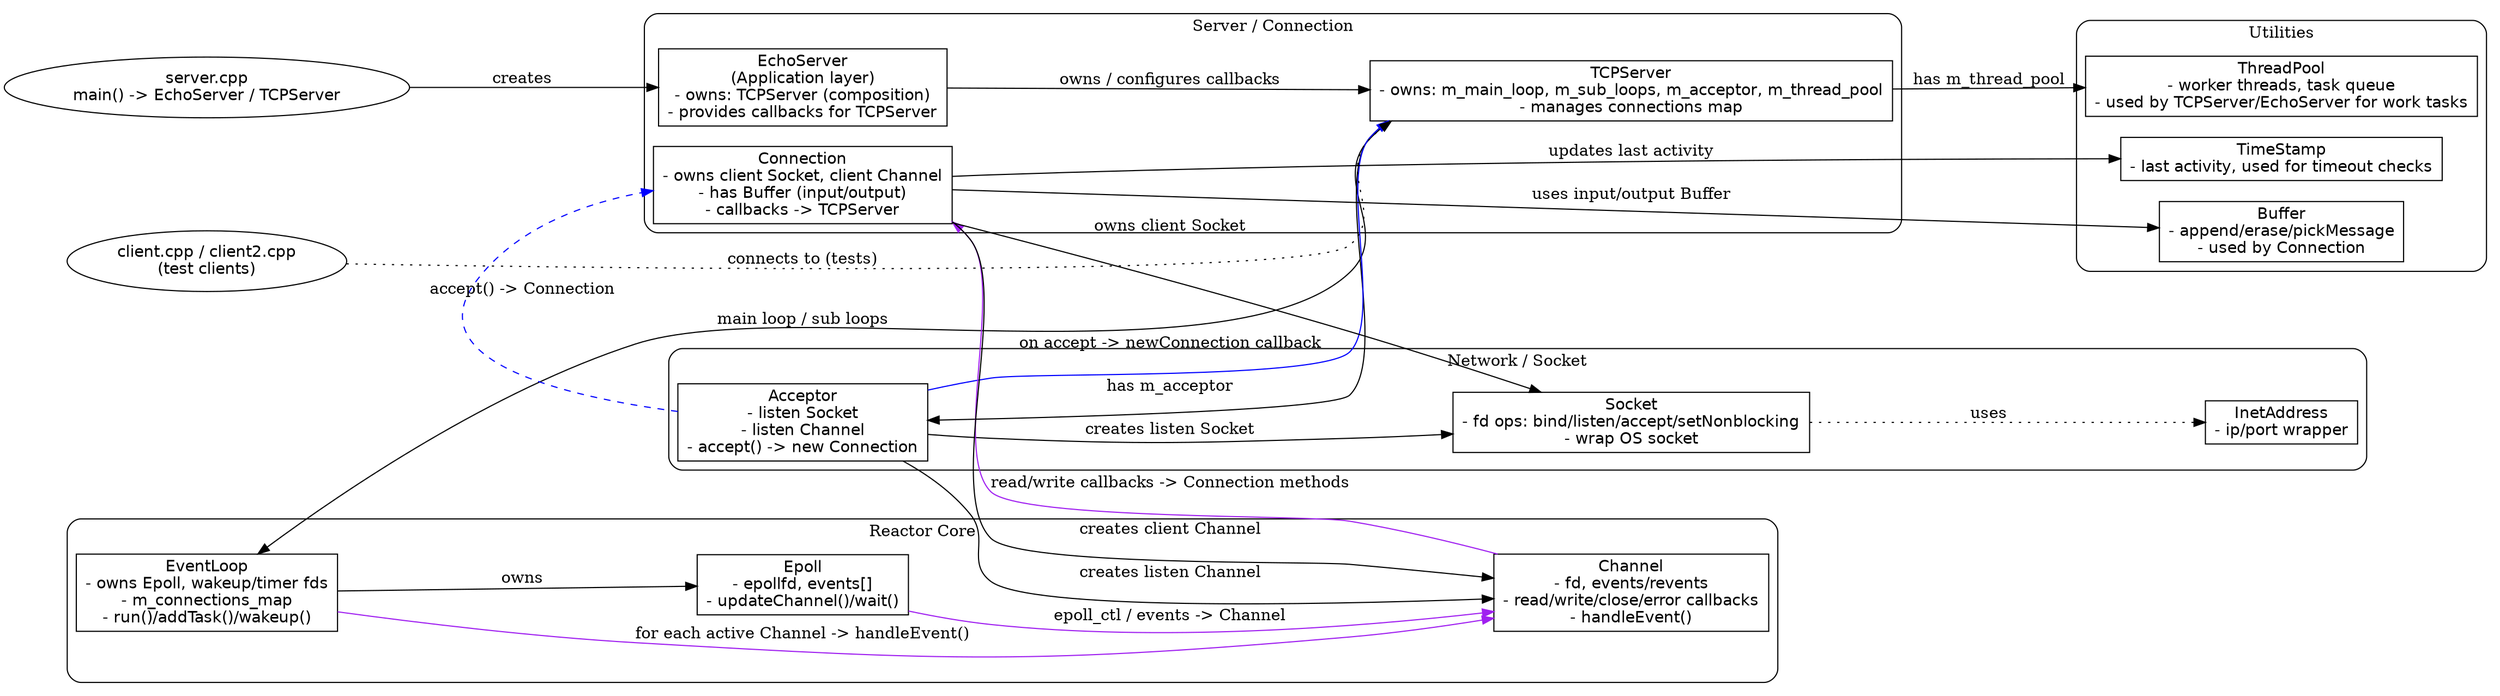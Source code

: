 
digraph ReactorNetworkServer {
    rankdir=LR;
    node [shape=box, fontname="Helvetica"];

    ServerMain [label="server.cpp\nmain() -> EchoServer / TCPServer", shape=oval];
    EchoServer [label="EchoServer\n(Application layer)\n- owns: TCPServer (composition)\n- provides callbacks for TCPServer"];
    TCPServer [label="TCPServer\n- owns: m_main_loop, m_sub_loops, m_acceptor, m_thread_pool\n- manages connections map"];

    // Network / IO
    Acceptor [label="Acceptor\n- listen Socket\n- listen Channel\n- accept() -> new Connection"];
    Socket [label="Socket\n- fd ops: bind/listen/accept/setNonblocking\n- wrap OS socket"];
    InetAddress [label="InetAddress\n- ip/port wrapper"];

    // Reactor core
    EventLoop [label="EventLoop\n- owns Epoll, wakeup/timer fds\n- m_connections_map\n- run()/addTask()/wakeup()"];
    Epoll [label="Epoll\n- epollfd, events[]\n- updateChannel()/wait()"];
    Channel [label="Channel\n- fd, events/revents\n- read/write/close/error callbacks\n- handleEvent()"];

    // Connection layer
    Connection [label="Connection\n- owns client Socket, client Channel\n- has Buffer (input/output)\n- callbacks -> TCPServer"];

    // Utilities
    Buffer [label="Buffer\n- append/erase/pickMessage\n- used by Connection"];
    ThreadPool [label="ThreadPool\n- worker threads, task queue\n- used by TCPServer/EchoServer for work tasks"];
    TimeStamp [label="TimeStamp\n- last activity, used for timeout checks"];

    // Clients / tests
    ClientApp [label="client.cpp / client2.cpp\n(test clients)", shape=oval];

    // Ownership / creation edges
    ServerMain -> EchoServer [label="creates", color=black];
    EchoServer -> TCPServer [label="owns / configures callbacks", color=black];
    TCPServer -> Acceptor [label="has m_acceptor", color=black];
    TCPServer -> ThreadPool [label="has m_thread_pool", color=black];
    TCPServer -> EventLoop [label="main loop / sub loops", color=black];
    EventLoop -> Epoll [label="owns", color=black];
    Acceptor -> Socket [label="creates listen Socket", color=black];
    Acceptor -> Channel [label="creates listen Channel", color=black];

    // Runtime interactions
    Acceptor -> TCPServer [label="on accept -> newConnection callback", color=blue];
    Acceptor -> Connection [label="accept() -> Connection", style=dashed, color=blue];
    Connection -> Channel [label="creates client Channel", color=black];
    Connection -> Socket [label="owns client Socket", color=black];
    Connection -> Buffer [label="uses input/output Buffer", color=black];
    Connection -> TimeStamp [label="updates last activity", color=black];

    // Event dispatch flow
    Epoll -> Channel [label="epoll_ctl / events -> Channel", color=purple];
    EventLoop -> Channel [label="for each active Channel -> handleEvent()", color=purple];
    Channel -> Connection [label="read/write callbacks -> Connection methods", color=purple];

    // Utility/auxiliary relations
    Socket -> InetAddress [label="uses", style=dotted];
    ClientApp -> TCPServer [label="connects to (tests)", style=dotted];

    // Clusters for readability
    subgraph cluster_network {
        label = "Network / Socket";
        style=rounded;
        Acceptor; Socket; InetAddress;
    }

    subgraph cluster_reactor {
        label = "Reactor Core";
        style=rounded;
        EventLoop; Epoll; Channel;
    }

    subgraph cluster_server {
        label = "Server / Connection";
        style=rounded;
        TCPServer; Connection; EchoServer;
    }

    subgraph cluster_utils {
        label = "Utilities";
        style=rounded;
        Buffer; ThreadPool; TimeStamp;
    }

    // layout hints
    { rank = same; ServerMain; ClientApp }
}
